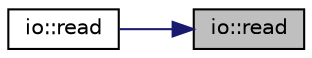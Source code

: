 digraph "io::read"
{
 // INTERACTIVE_SVG=YES
 // LATEX_PDF_SIZE
  edge [fontname="Helvetica",fontsize="10",labelfontname="Helvetica",labelfontsize="10"];
  node [fontname="Helvetica",fontsize="10",shape=record];
  rankdir="RL";
  Node1 [label="io::read",height=0.2,width=0.4,color="black", fillcolor="grey75", style="filled", fontcolor="black",tooltip="Templated method to read a vector of objects from a dataset."];
  Node1 -> Node2 [dir="back",color="midnightblue",fontsize="10",style="solid",fontname="Helvetica"];
  Node2 [label="io::read",height=0.2,width=0.4,color="black", fillcolor="white", style="filled",URL="$classio.html#a4744173c6cc8c89a6145fbfb11c3831e",tooltip="Reads graph data in HDF5 format specifically for graph_hdf5_w struct."];
}
